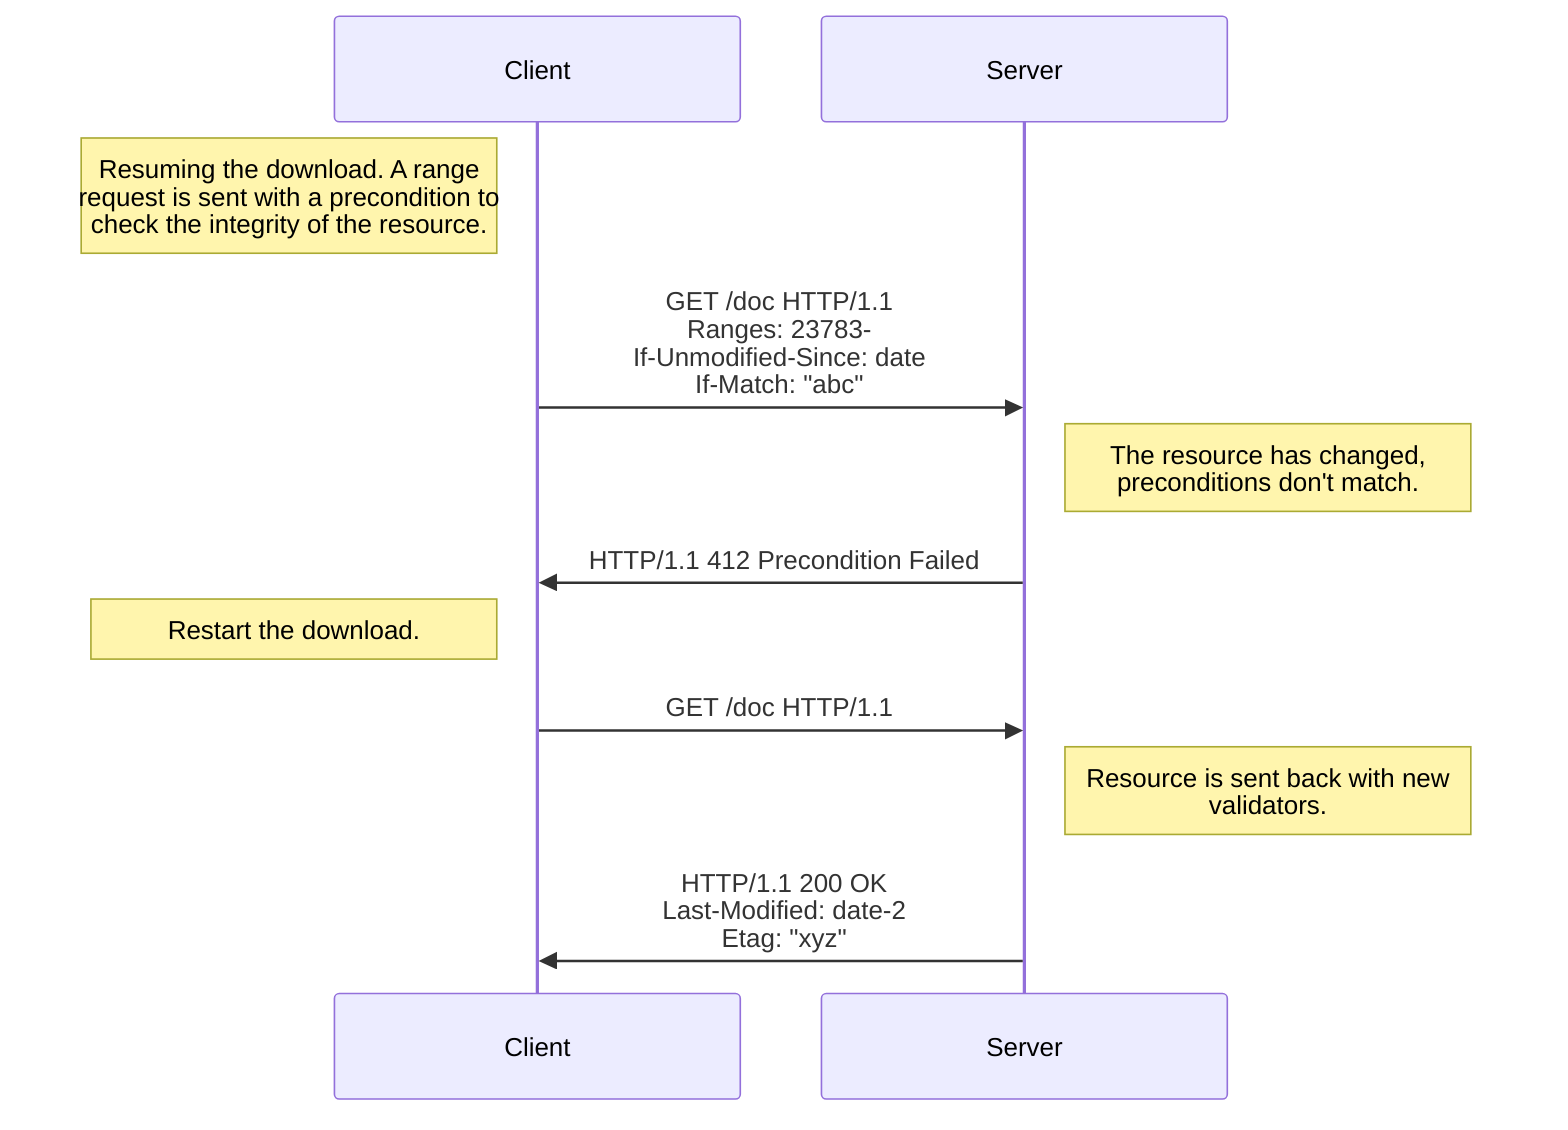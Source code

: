 %%{init: { "sequence": { "wrap": true, "width":250, "noteAlign": "center", "messageAlign": "center" }} }%%


sequenceDiagram
    participant Client
    participant Server

    Note left of Client: Resuming the download. A range request is sent with a precondition to check the integrity of the resource.
    Client->>Server: GET /doc HTTP/1.1<br/>Ranges: 23783-<br/>If-Unmodified-Since: date<br/>If-Match: "abc"
    Note right of Server: The resource has changed, preconditions don't match.
    Server->>Client: HTTP/1.1 412 Precondition Failed
    Note left of Client: Restart the download.
    Client->>Server: GET /doc HTTP/1.1
    Note right of Server: Resource is sent back with new validators.
    Server->>Client: HTTP/1.1 200 OK<br/>Last-Modified: date-2<br/>Etag: "xyz"